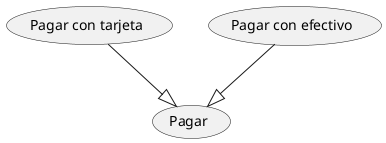 @startuml
' DEFINICIONES
(Pagar) as pagar
(Pagar con tarjeta) as tarjeta
(Pagar con efectivo) as efectivo

' RELACIONES
tarjeta --|> pagar
efectivo --|> pagar
@enduml